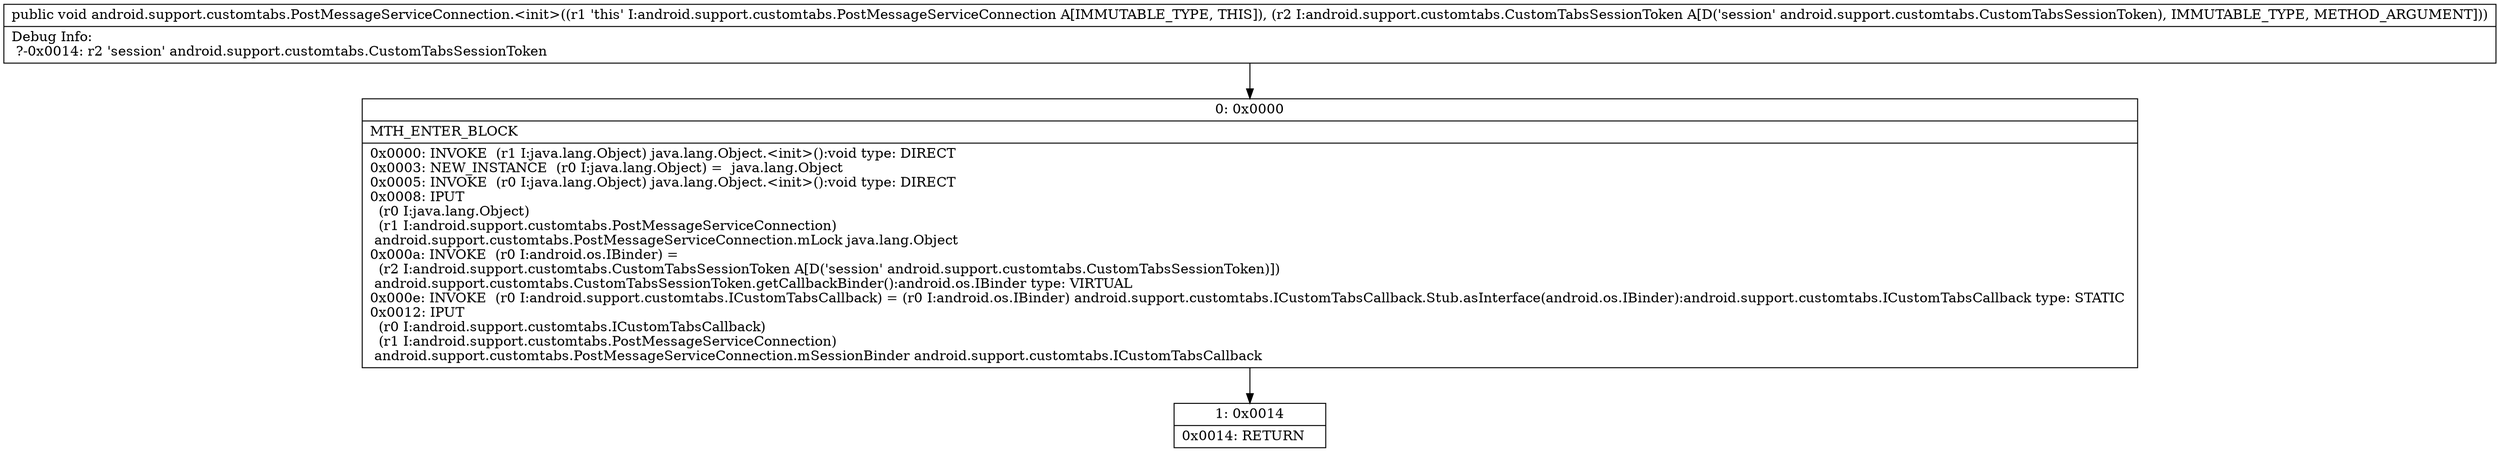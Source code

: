 digraph "CFG forandroid.support.customtabs.PostMessageServiceConnection.\<init\>(Landroid\/support\/customtabs\/CustomTabsSessionToken;)V" {
Node_0 [shape=record,label="{0\:\ 0x0000|MTH_ENTER_BLOCK\l|0x0000: INVOKE  (r1 I:java.lang.Object) java.lang.Object.\<init\>():void type: DIRECT \l0x0003: NEW_INSTANCE  (r0 I:java.lang.Object) =  java.lang.Object \l0x0005: INVOKE  (r0 I:java.lang.Object) java.lang.Object.\<init\>():void type: DIRECT \l0x0008: IPUT  \l  (r0 I:java.lang.Object)\l  (r1 I:android.support.customtabs.PostMessageServiceConnection)\l android.support.customtabs.PostMessageServiceConnection.mLock java.lang.Object \l0x000a: INVOKE  (r0 I:android.os.IBinder) = \l  (r2 I:android.support.customtabs.CustomTabsSessionToken A[D('session' android.support.customtabs.CustomTabsSessionToken)])\l android.support.customtabs.CustomTabsSessionToken.getCallbackBinder():android.os.IBinder type: VIRTUAL \l0x000e: INVOKE  (r0 I:android.support.customtabs.ICustomTabsCallback) = (r0 I:android.os.IBinder) android.support.customtabs.ICustomTabsCallback.Stub.asInterface(android.os.IBinder):android.support.customtabs.ICustomTabsCallback type: STATIC \l0x0012: IPUT  \l  (r0 I:android.support.customtabs.ICustomTabsCallback)\l  (r1 I:android.support.customtabs.PostMessageServiceConnection)\l android.support.customtabs.PostMessageServiceConnection.mSessionBinder android.support.customtabs.ICustomTabsCallback \l}"];
Node_1 [shape=record,label="{1\:\ 0x0014|0x0014: RETURN   \l}"];
MethodNode[shape=record,label="{public void android.support.customtabs.PostMessageServiceConnection.\<init\>((r1 'this' I:android.support.customtabs.PostMessageServiceConnection A[IMMUTABLE_TYPE, THIS]), (r2 I:android.support.customtabs.CustomTabsSessionToken A[D('session' android.support.customtabs.CustomTabsSessionToken), IMMUTABLE_TYPE, METHOD_ARGUMENT]))  | Debug Info:\l  ?\-0x0014: r2 'session' android.support.customtabs.CustomTabsSessionToken\l}"];
MethodNode -> Node_0;
Node_0 -> Node_1;
}

